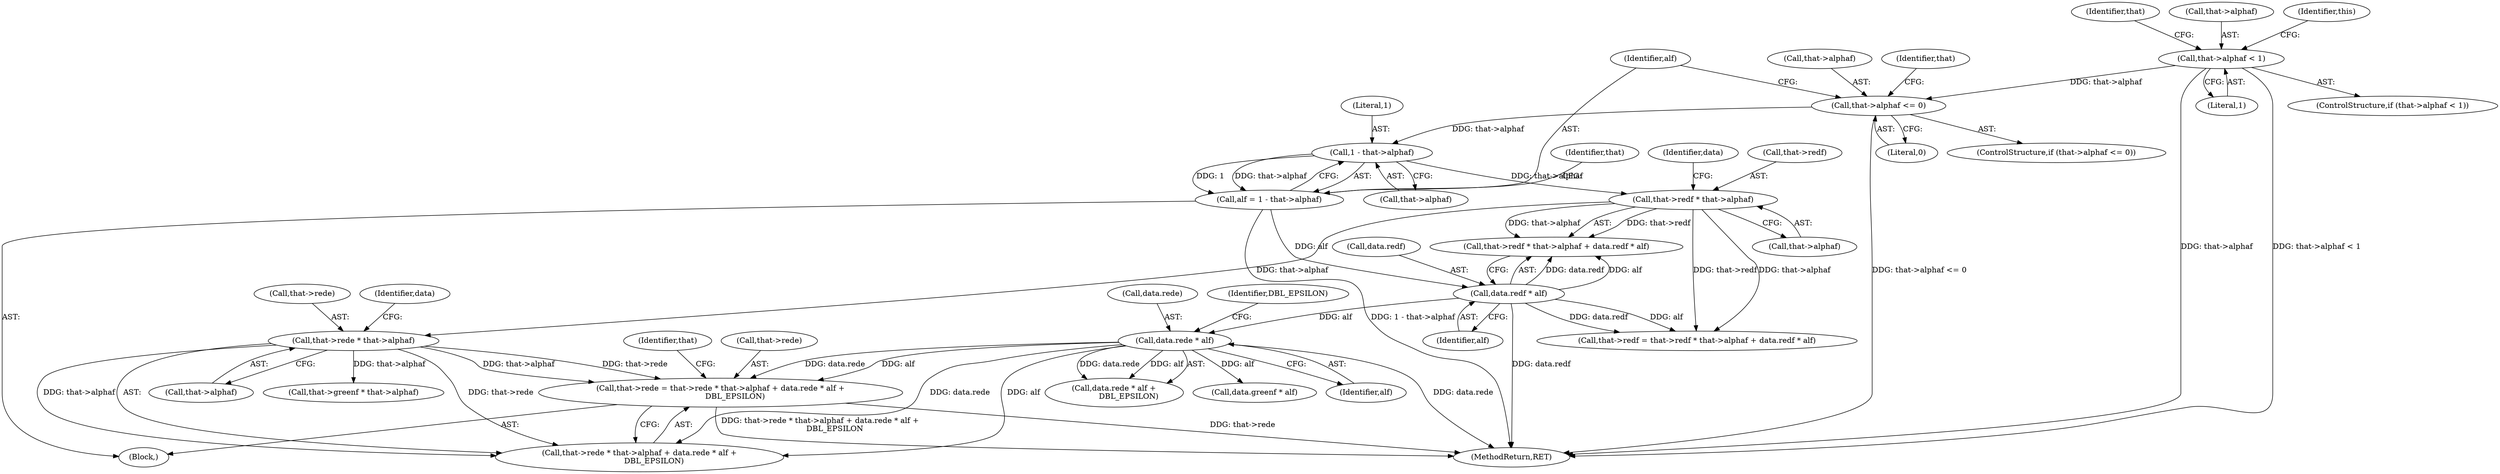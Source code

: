 digraph "0_Android_9d4853418ab2f754c2b63e091c29c5529b8b86ca_58@pointer" {
"1000232" [label="(Call,that->rede = that->rede * that->alphaf + data.rede * alf +\n            DBL_EPSILON)"];
"1000237" [label="(Call,that->rede * that->alphaf)"];
"1000220" [label="(Call,that->redf * that->alphaf)"];
"1000210" [label="(Call,1 - that->alphaf)"];
"1000136" [label="(Call,that->alphaf <= 0)"];
"1000129" [label="(Call,that->alphaf < 1)"];
"1000245" [label="(Call,data.rede * alf)"];
"1000227" [label="(Call,data.redf * alf)"];
"1000208" [label="(Call,alf = 1 - that->alphaf)"];
"1000238" [label="(Call,that->rede)"];
"1000227" [label="(Call,data.redf * alf)"];
"1000138" [label="(Identifier,that)"];
"1000210" [label="(Call,1 - that->alphaf)"];
"1000217" [label="(Identifier,that)"];
"1000229" [label="(Identifier,data)"];
"1000232" [label="(Call,that->rede = that->rede * that->alphaf + data.rede * alf +\n            DBL_EPSILON)"];
"1000253" [label="(Identifier,that)"];
"1000137" [label="(Call,that->alphaf)"];
"1000244" [label="(Call,data.rede * alf +\n            DBL_EPSILON)"];
"1000219" [label="(Call,that->redf * that->alphaf + data.redf * alf)"];
"1000245" [label="(Call,data.rede * alf)"];
"1000236" [label="(Call,that->rede * that->alphaf + data.rede * alf +\n            DBL_EPSILON)"];
"1000136" [label="(Call,that->alphaf <= 0)"];
"1000144" [label="(Identifier,that)"];
"1000228" [label="(Call,data.redf)"];
"1000220" [label="(Call,that->redf * that->alphaf)"];
"1000224" [label="(Call,that->alphaf)"];
"1000250" [label="(Identifier,DBL_EPSILON)"];
"1000246" [label="(Call,data.rede)"];
"1000209" [label="(Identifier,alf)"];
"1000241" [label="(Call,that->alphaf)"];
"1000221" [label="(Call,that->redf)"];
"1000129" [label="(Call,that->alphaf < 1)"];
"1000363" [label="(MethodReturn,RET)"];
"1000263" [label="(Call,data.greenf * alf)"];
"1000211" [label="(Literal,1)"];
"1000231" [label="(Identifier,alf)"];
"1000256" [label="(Call,that->greenf * that->alphaf)"];
"1000130" [label="(Call,that->alphaf)"];
"1000140" [label="(Literal,0)"];
"1000233" [label="(Call,that->rede)"];
"1000237" [label="(Call,that->rede * that->alphaf)"];
"1000206" [label="(Block,)"];
"1000208" [label="(Call,alf = 1 - that->alphaf)"];
"1000133" [label="(Literal,1)"];
"1000215" [label="(Call,that->redf = that->redf * that->alphaf + data.redf * alf)"];
"1000128" [label="(ControlStructure,if (that->alphaf < 1))"];
"1000358" [label="(Identifier,this)"];
"1000247" [label="(Identifier,data)"];
"1000249" [label="(Identifier,alf)"];
"1000135" [label="(ControlStructure,if (that->alphaf <= 0))"];
"1000212" [label="(Call,that->alphaf)"];
"1000232" -> "1000206"  [label="AST: "];
"1000232" -> "1000236"  [label="CFG: "];
"1000233" -> "1000232"  [label="AST: "];
"1000236" -> "1000232"  [label="AST: "];
"1000253" -> "1000232"  [label="CFG: "];
"1000232" -> "1000363"  [label="DDG: that->rede * that->alphaf + data.rede * alf +\n            DBL_EPSILON"];
"1000232" -> "1000363"  [label="DDG: that->rede"];
"1000237" -> "1000232"  [label="DDG: that->rede"];
"1000237" -> "1000232"  [label="DDG: that->alphaf"];
"1000245" -> "1000232"  [label="DDG: data.rede"];
"1000245" -> "1000232"  [label="DDG: alf"];
"1000237" -> "1000236"  [label="AST: "];
"1000237" -> "1000241"  [label="CFG: "];
"1000238" -> "1000237"  [label="AST: "];
"1000241" -> "1000237"  [label="AST: "];
"1000247" -> "1000237"  [label="CFG: "];
"1000237" -> "1000236"  [label="DDG: that->rede"];
"1000237" -> "1000236"  [label="DDG: that->alphaf"];
"1000220" -> "1000237"  [label="DDG: that->alphaf"];
"1000237" -> "1000256"  [label="DDG: that->alphaf"];
"1000220" -> "1000219"  [label="AST: "];
"1000220" -> "1000224"  [label="CFG: "];
"1000221" -> "1000220"  [label="AST: "];
"1000224" -> "1000220"  [label="AST: "];
"1000229" -> "1000220"  [label="CFG: "];
"1000220" -> "1000215"  [label="DDG: that->redf"];
"1000220" -> "1000215"  [label="DDG: that->alphaf"];
"1000220" -> "1000219"  [label="DDG: that->redf"];
"1000220" -> "1000219"  [label="DDG: that->alphaf"];
"1000210" -> "1000220"  [label="DDG: that->alphaf"];
"1000210" -> "1000208"  [label="AST: "];
"1000210" -> "1000212"  [label="CFG: "];
"1000211" -> "1000210"  [label="AST: "];
"1000212" -> "1000210"  [label="AST: "];
"1000208" -> "1000210"  [label="CFG: "];
"1000210" -> "1000208"  [label="DDG: 1"];
"1000210" -> "1000208"  [label="DDG: that->alphaf"];
"1000136" -> "1000210"  [label="DDG: that->alphaf"];
"1000136" -> "1000135"  [label="AST: "];
"1000136" -> "1000140"  [label="CFG: "];
"1000137" -> "1000136"  [label="AST: "];
"1000140" -> "1000136"  [label="AST: "];
"1000144" -> "1000136"  [label="CFG: "];
"1000209" -> "1000136"  [label="CFG: "];
"1000136" -> "1000363"  [label="DDG: that->alphaf <= 0"];
"1000129" -> "1000136"  [label="DDG: that->alphaf"];
"1000129" -> "1000128"  [label="AST: "];
"1000129" -> "1000133"  [label="CFG: "];
"1000130" -> "1000129"  [label="AST: "];
"1000133" -> "1000129"  [label="AST: "];
"1000138" -> "1000129"  [label="CFG: "];
"1000358" -> "1000129"  [label="CFG: "];
"1000129" -> "1000363"  [label="DDG: that->alphaf"];
"1000129" -> "1000363"  [label="DDG: that->alphaf < 1"];
"1000245" -> "1000244"  [label="AST: "];
"1000245" -> "1000249"  [label="CFG: "];
"1000246" -> "1000245"  [label="AST: "];
"1000249" -> "1000245"  [label="AST: "];
"1000250" -> "1000245"  [label="CFG: "];
"1000245" -> "1000363"  [label="DDG: data.rede"];
"1000245" -> "1000236"  [label="DDG: data.rede"];
"1000245" -> "1000236"  [label="DDG: alf"];
"1000245" -> "1000244"  [label="DDG: data.rede"];
"1000245" -> "1000244"  [label="DDG: alf"];
"1000227" -> "1000245"  [label="DDG: alf"];
"1000245" -> "1000263"  [label="DDG: alf"];
"1000227" -> "1000219"  [label="AST: "];
"1000227" -> "1000231"  [label="CFG: "];
"1000228" -> "1000227"  [label="AST: "];
"1000231" -> "1000227"  [label="AST: "];
"1000219" -> "1000227"  [label="CFG: "];
"1000227" -> "1000363"  [label="DDG: data.redf"];
"1000227" -> "1000215"  [label="DDG: data.redf"];
"1000227" -> "1000215"  [label="DDG: alf"];
"1000227" -> "1000219"  [label="DDG: data.redf"];
"1000227" -> "1000219"  [label="DDG: alf"];
"1000208" -> "1000227"  [label="DDG: alf"];
"1000208" -> "1000206"  [label="AST: "];
"1000209" -> "1000208"  [label="AST: "];
"1000217" -> "1000208"  [label="CFG: "];
"1000208" -> "1000363"  [label="DDG: 1 - that->alphaf"];
}

